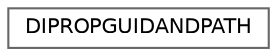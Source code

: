 digraph "类继承关系图"
{
 // LATEX_PDF_SIZE
  bgcolor="transparent";
  edge [fontname=Helvetica,fontsize=10,labelfontname=Helvetica,labelfontsize=10];
  node [fontname=Helvetica,fontsize=10,shape=box,height=0.2,width=0.4];
  rankdir="LR";
  Node0 [id="Node000000",label="DIPROPGUIDANDPATH",height=0.2,width=0.4,color="grey40", fillcolor="white", style="filled",URL="$struct_d_i_p_r_o_p_g_u_i_d_a_n_d_p_a_t_h.html",tooltip=" "];
}
